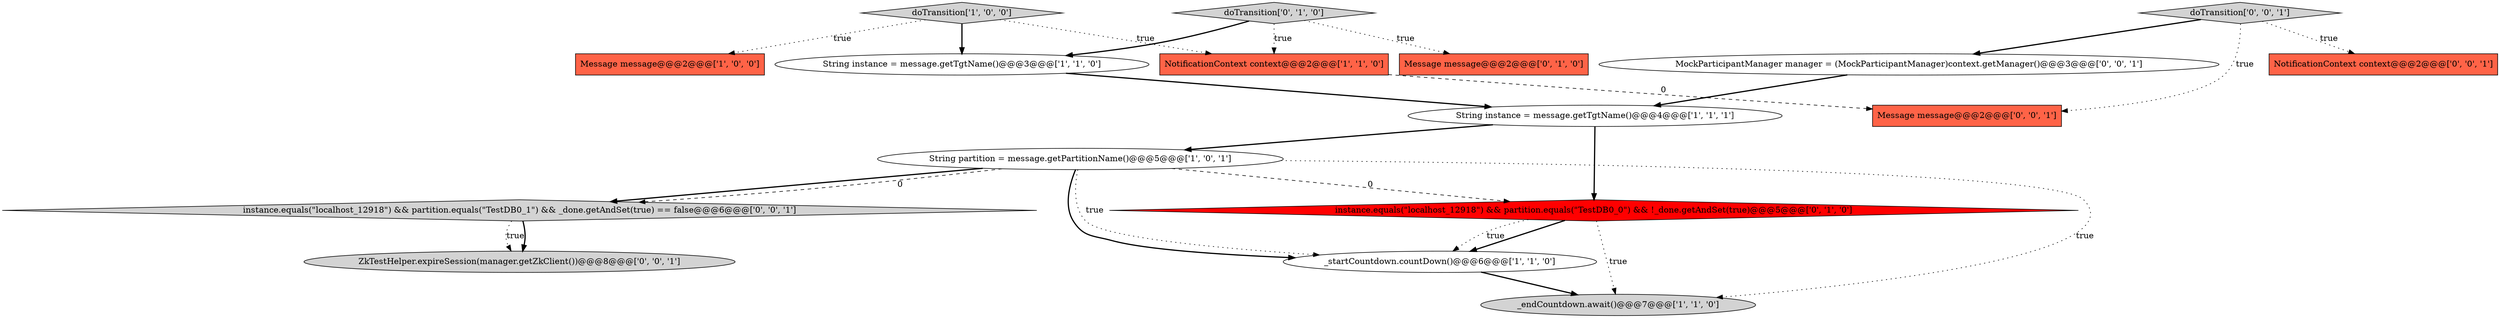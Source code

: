 digraph {
2 [style = filled, label = "String partition = message.getPartitionName()@@@5@@@['1', '0', '1']", fillcolor = white, shape = ellipse image = "AAA0AAABBB1BBB"];
4 [style = filled, label = "Message message@@@2@@@['1', '0', '0']", fillcolor = tomato, shape = box image = "AAA0AAABBB1BBB"];
0 [style = filled, label = "_startCountdown.countDown()@@@6@@@['1', '1', '0']", fillcolor = white, shape = ellipse image = "AAA0AAABBB1BBB"];
7 [style = filled, label = "doTransition['1', '0', '0']", fillcolor = lightgray, shape = diamond image = "AAA0AAABBB1BBB"];
15 [style = filled, label = "doTransition['0', '0', '1']", fillcolor = lightgray, shape = diamond image = "AAA0AAABBB3BBB"];
3 [style = filled, label = "String instance = message.getTgtName()@@@3@@@['1', '1', '0']", fillcolor = white, shape = ellipse image = "AAA0AAABBB1BBB"];
16 [style = filled, label = "ZkTestHelper.expireSession(manager.getZkClient())@@@8@@@['0', '0', '1']", fillcolor = lightgray, shape = ellipse image = "AAA0AAABBB3BBB"];
8 [style = filled, label = "Message message@@@2@@@['0', '1', '0']", fillcolor = tomato, shape = box image = "AAA0AAABBB2BBB"];
13 [style = filled, label = "instance.equals(\"localhost_12918\") && partition.equals(\"TestDB0_1\") && _done.getAndSet(true) == false@@@6@@@['0', '0', '1']", fillcolor = lightgray, shape = diamond image = "AAA0AAABBB3BBB"];
5 [style = filled, label = "String instance = message.getTgtName()@@@4@@@['1', '1', '1']", fillcolor = white, shape = ellipse image = "AAA0AAABBB1BBB"];
9 [style = filled, label = "doTransition['0', '1', '0']", fillcolor = lightgray, shape = diamond image = "AAA0AAABBB2BBB"];
11 [style = filled, label = "NotificationContext context@@@2@@@['0', '0', '1']", fillcolor = tomato, shape = box image = "AAA0AAABBB3BBB"];
12 [style = filled, label = "MockParticipantManager manager = (MockParticipantManager)context.getManager()@@@3@@@['0', '0', '1']", fillcolor = white, shape = ellipse image = "AAA0AAABBB3BBB"];
10 [style = filled, label = "instance.equals(\"localhost_12918\") && partition.equals(\"TestDB0_0\") && !_done.getAndSet(true)@@@5@@@['0', '1', '0']", fillcolor = red, shape = diamond image = "AAA1AAABBB2BBB"];
6 [style = filled, label = "NotificationContext context@@@2@@@['1', '1', '0']", fillcolor = tomato, shape = box image = "AAA0AAABBB1BBB"];
1 [style = filled, label = "_endCountdown.await()@@@7@@@['1', '1', '0']", fillcolor = lightgray, shape = ellipse image = "AAA0AAABBB1BBB"];
14 [style = filled, label = "Message message@@@2@@@['0', '0', '1']", fillcolor = tomato, shape = box image = "AAA0AAABBB3BBB"];
5->10 [style = bold, label=""];
13->16 [style = dotted, label="true"];
7->6 [style = dotted, label="true"];
2->0 [style = dotted, label="true"];
12->5 [style = bold, label=""];
6->14 [style = dashed, label="0"];
15->14 [style = dotted, label="true"];
9->6 [style = dotted, label="true"];
13->16 [style = bold, label=""];
7->3 [style = bold, label=""];
2->10 [style = dashed, label="0"];
2->13 [style = bold, label=""];
9->8 [style = dotted, label="true"];
5->2 [style = bold, label=""];
3->5 [style = bold, label=""];
2->0 [style = bold, label=""];
2->1 [style = dotted, label="true"];
2->13 [style = dashed, label="0"];
0->1 [style = bold, label=""];
10->0 [style = bold, label=""];
7->4 [style = dotted, label="true"];
15->11 [style = dotted, label="true"];
9->3 [style = bold, label=""];
10->0 [style = dotted, label="true"];
15->12 [style = bold, label=""];
10->1 [style = dotted, label="true"];
}
